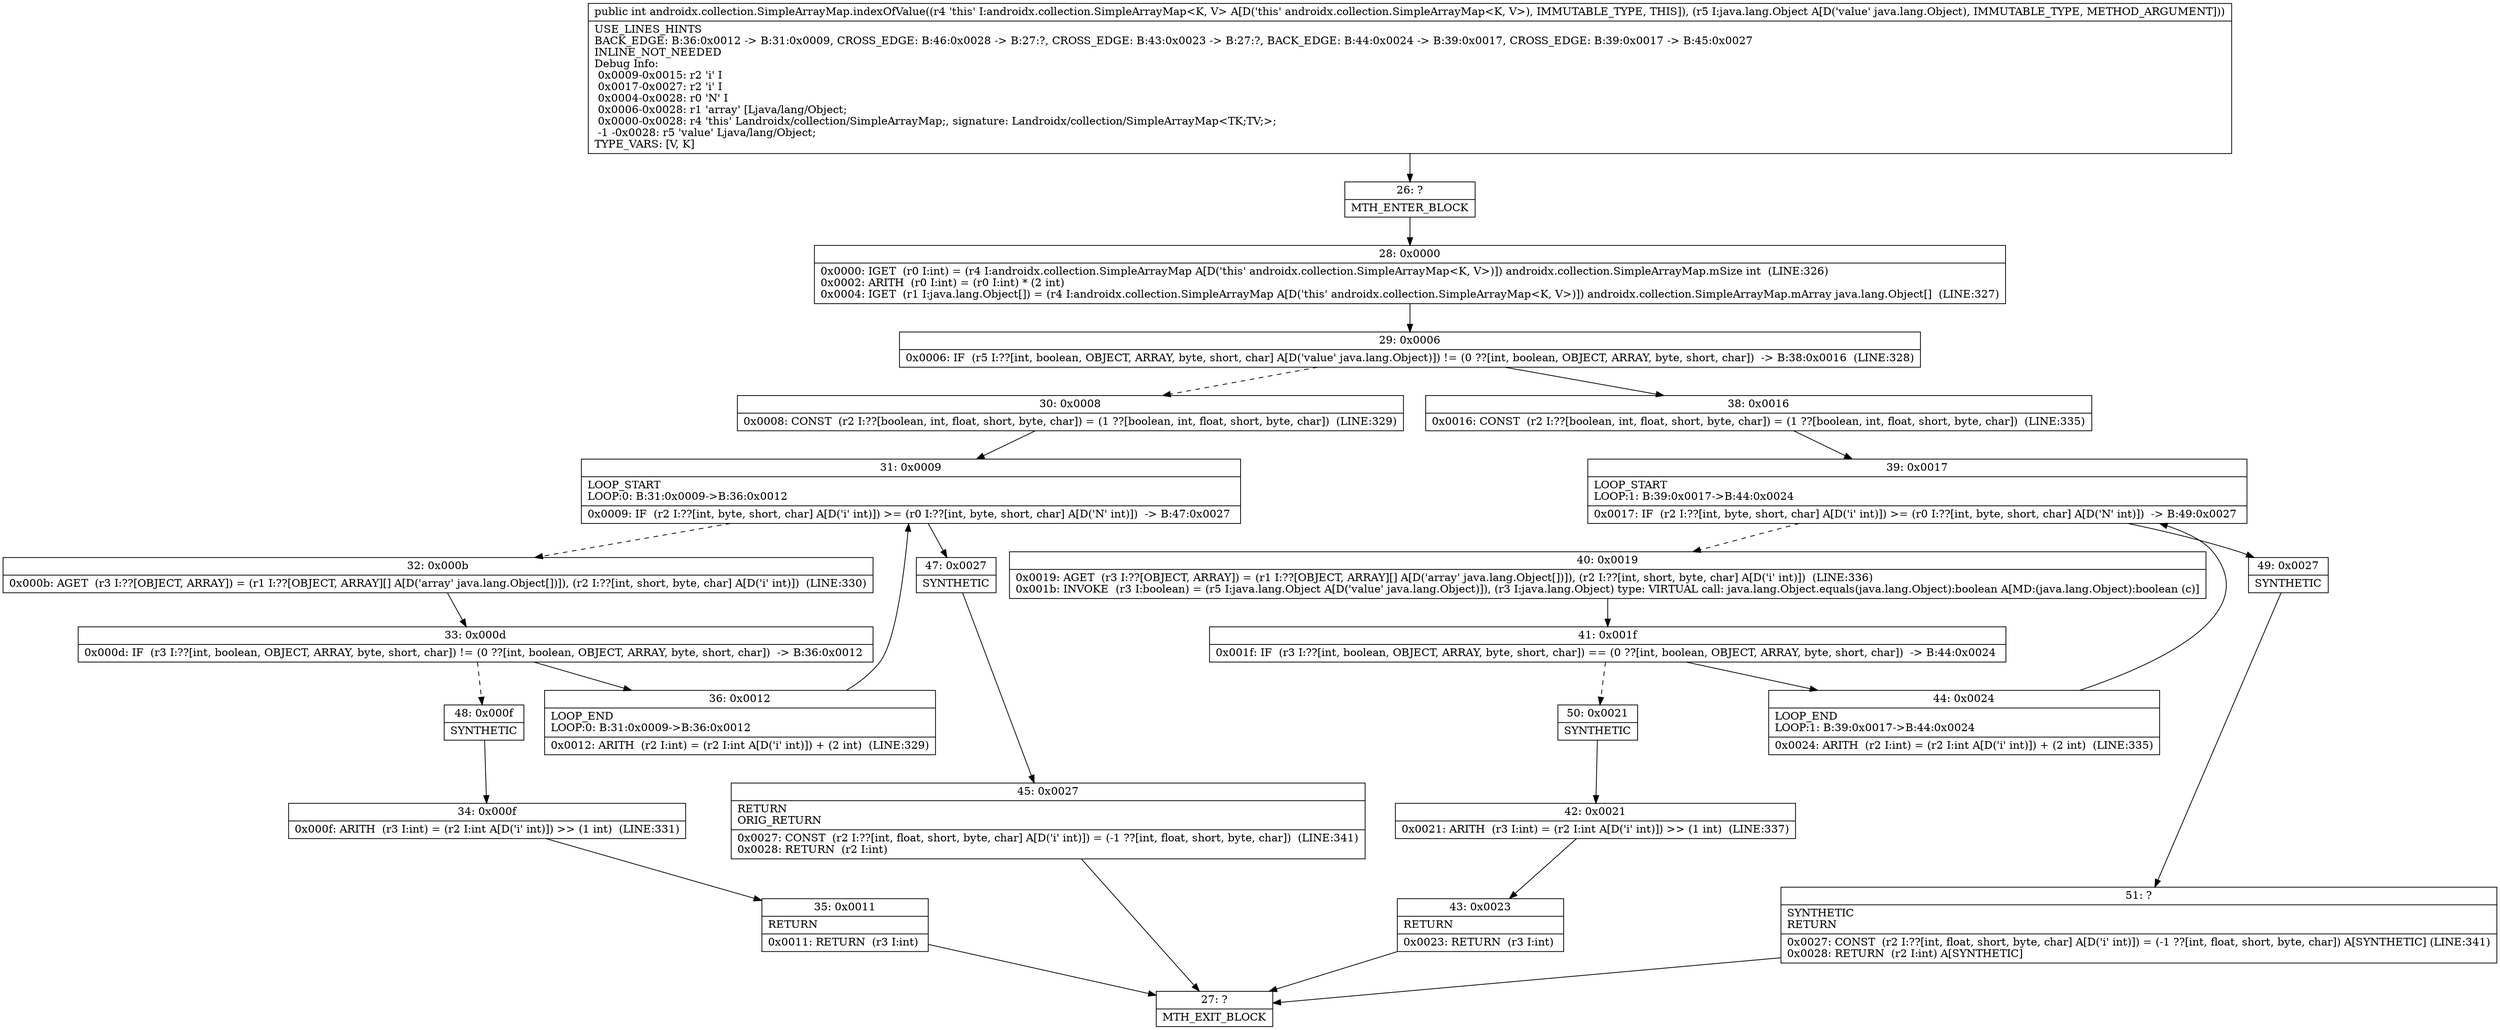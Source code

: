 digraph "CFG forandroidx.collection.SimpleArrayMap.indexOfValue(Ljava\/lang\/Object;)I" {
Node_26 [shape=record,label="{26\:\ ?|MTH_ENTER_BLOCK\l}"];
Node_28 [shape=record,label="{28\:\ 0x0000|0x0000: IGET  (r0 I:int) = (r4 I:androidx.collection.SimpleArrayMap A[D('this' androidx.collection.SimpleArrayMap\<K, V\>)]) androidx.collection.SimpleArrayMap.mSize int  (LINE:326)\l0x0002: ARITH  (r0 I:int) = (r0 I:int) * (2 int) \l0x0004: IGET  (r1 I:java.lang.Object[]) = (r4 I:androidx.collection.SimpleArrayMap A[D('this' androidx.collection.SimpleArrayMap\<K, V\>)]) androidx.collection.SimpleArrayMap.mArray java.lang.Object[]  (LINE:327)\l}"];
Node_29 [shape=record,label="{29\:\ 0x0006|0x0006: IF  (r5 I:??[int, boolean, OBJECT, ARRAY, byte, short, char] A[D('value' java.lang.Object)]) != (0 ??[int, boolean, OBJECT, ARRAY, byte, short, char])  \-\> B:38:0x0016  (LINE:328)\l}"];
Node_30 [shape=record,label="{30\:\ 0x0008|0x0008: CONST  (r2 I:??[boolean, int, float, short, byte, char]) = (1 ??[boolean, int, float, short, byte, char])  (LINE:329)\l}"];
Node_31 [shape=record,label="{31\:\ 0x0009|LOOP_START\lLOOP:0: B:31:0x0009\-\>B:36:0x0012\l|0x0009: IF  (r2 I:??[int, byte, short, char] A[D('i' int)]) \>= (r0 I:??[int, byte, short, char] A[D('N' int)])  \-\> B:47:0x0027 \l}"];
Node_32 [shape=record,label="{32\:\ 0x000b|0x000b: AGET  (r3 I:??[OBJECT, ARRAY]) = (r1 I:??[OBJECT, ARRAY][] A[D('array' java.lang.Object[])]), (r2 I:??[int, short, byte, char] A[D('i' int)])  (LINE:330)\l}"];
Node_33 [shape=record,label="{33\:\ 0x000d|0x000d: IF  (r3 I:??[int, boolean, OBJECT, ARRAY, byte, short, char]) != (0 ??[int, boolean, OBJECT, ARRAY, byte, short, char])  \-\> B:36:0x0012 \l}"];
Node_36 [shape=record,label="{36\:\ 0x0012|LOOP_END\lLOOP:0: B:31:0x0009\-\>B:36:0x0012\l|0x0012: ARITH  (r2 I:int) = (r2 I:int A[D('i' int)]) + (2 int)  (LINE:329)\l}"];
Node_48 [shape=record,label="{48\:\ 0x000f|SYNTHETIC\l}"];
Node_34 [shape=record,label="{34\:\ 0x000f|0x000f: ARITH  (r3 I:int) = (r2 I:int A[D('i' int)]) \>\> (1 int)  (LINE:331)\l}"];
Node_35 [shape=record,label="{35\:\ 0x0011|RETURN\l|0x0011: RETURN  (r3 I:int) \l}"];
Node_27 [shape=record,label="{27\:\ ?|MTH_EXIT_BLOCK\l}"];
Node_47 [shape=record,label="{47\:\ 0x0027|SYNTHETIC\l}"];
Node_45 [shape=record,label="{45\:\ 0x0027|RETURN\lORIG_RETURN\l|0x0027: CONST  (r2 I:??[int, float, short, byte, char] A[D('i' int)]) = (\-1 ??[int, float, short, byte, char])  (LINE:341)\l0x0028: RETURN  (r2 I:int) \l}"];
Node_38 [shape=record,label="{38\:\ 0x0016|0x0016: CONST  (r2 I:??[boolean, int, float, short, byte, char]) = (1 ??[boolean, int, float, short, byte, char])  (LINE:335)\l}"];
Node_39 [shape=record,label="{39\:\ 0x0017|LOOP_START\lLOOP:1: B:39:0x0017\-\>B:44:0x0024\l|0x0017: IF  (r2 I:??[int, byte, short, char] A[D('i' int)]) \>= (r0 I:??[int, byte, short, char] A[D('N' int)])  \-\> B:49:0x0027 \l}"];
Node_40 [shape=record,label="{40\:\ 0x0019|0x0019: AGET  (r3 I:??[OBJECT, ARRAY]) = (r1 I:??[OBJECT, ARRAY][] A[D('array' java.lang.Object[])]), (r2 I:??[int, short, byte, char] A[D('i' int)])  (LINE:336)\l0x001b: INVOKE  (r3 I:boolean) = (r5 I:java.lang.Object A[D('value' java.lang.Object)]), (r3 I:java.lang.Object) type: VIRTUAL call: java.lang.Object.equals(java.lang.Object):boolean A[MD:(java.lang.Object):boolean (c)]\l}"];
Node_41 [shape=record,label="{41\:\ 0x001f|0x001f: IF  (r3 I:??[int, boolean, OBJECT, ARRAY, byte, short, char]) == (0 ??[int, boolean, OBJECT, ARRAY, byte, short, char])  \-\> B:44:0x0024 \l}"];
Node_44 [shape=record,label="{44\:\ 0x0024|LOOP_END\lLOOP:1: B:39:0x0017\-\>B:44:0x0024\l|0x0024: ARITH  (r2 I:int) = (r2 I:int A[D('i' int)]) + (2 int)  (LINE:335)\l}"];
Node_50 [shape=record,label="{50\:\ 0x0021|SYNTHETIC\l}"];
Node_42 [shape=record,label="{42\:\ 0x0021|0x0021: ARITH  (r3 I:int) = (r2 I:int A[D('i' int)]) \>\> (1 int)  (LINE:337)\l}"];
Node_43 [shape=record,label="{43\:\ 0x0023|RETURN\l|0x0023: RETURN  (r3 I:int) \l}"];
Node_49 [shape=record,label="{49\:\ 0x0027|SYNTHETIC\l}"];
Node_51 [shape=record,label="{51\:\ ?|SYNTHETIC\lRETURN\l|0x0027: CONST  (r2 I:??[int, float, short, byte, char] A[D('i' int)]) = (\-1 ??[int, float, short, byte, char]) A[SYNTHETIC] (LINE:341)\l0x0028: RETURN  (r2 I:int) A[SYNTHETIC]\l}"];
MethodNode[shape=record,label="{public int androidx.collection.SimpleArrayMap.indexOfValue((r4 'this' I:androidx.collection.SimpleArrayMap\<K, V\> A[D('this' androidx.collection.SimpleArrayMap\<K, V\>), IMMUTABLE_TYPE, THIS]), (r5 I:java.lang.Object A[D('value' java.lang.Object), IMMUTABLE_TYPE, METHOD_ARGUMENT]))  | USE_LINES_HINTS\lBACK_EDGE: B:36:0x0012 \-\> B:31:0x0009, CROSS_EDGE: B:46:0x0028 \-\> B:27:?, CROSS_EDGE: B:43:0x0023 \-\> B:27:?, BACK_EDGE: B:44:0x0024 \-\> B:39:0x0017, CROSS_EDGE: B:39:0x0017 \-\> B:45:0x0027\lINLINE_NOT_NEEDED\lDebug Info:\l  0x0009\-0x0015: r2 'i' I\l  0x0017\-0x0027: r2 'i' I\l  0x0004\-0x0028: r0 'N' I\l  0x0006\-0x0028: r1 'array' [Ljava\/lang\/Object;\l  0x0000\-0x0028: r4 'this' Landroidx\/collection\/SimpleArrayMap;, signature: Landroidx\/collection\/SimpleArrayMap\<TK;TV;\>;\l  \-1 \-0x0028: r5 'value' Ljava\/lang\/Object;\lTYPE_VARS: [V, K]\l}"];
MethodNode -> Node_26;Node_26 -> Node_28;
Node_28 -> Node_29;
Node_29 -> Node_30[style=dashed];
Node_29 -> Node_38;
Node_30 -> Node_31;
Node_31 -> Node_32[style=dashed];
Node_31 -> Node_47;
Node_32 -> Node_33;
Node_33 -> Node_36;
Node_33 -> Node_48[style=dashed];
Node_36 -> Node_31;
Node_48 -> Node_34;
Node_34 -> Node_35;
Node_35 -> Node_27;
Node_47 -> Node_45;
Node_45 -> Node_27;
Node_38 -> Node_39;
Node_39 -> Node_40[style=dashed];
Node_39 -> Node_49;
Node_40 -> Node_41;
Node_41 -> Node_44;
Node_41 -> Node_50[style=dashed];
Node_44 -> Node_39;
Node_50 -> Node_42;
Node_42 -> Node_43;
Node_43 -> Node_27;
Node_49 -> Node_51;
Node_51 -> Node_27;
}

